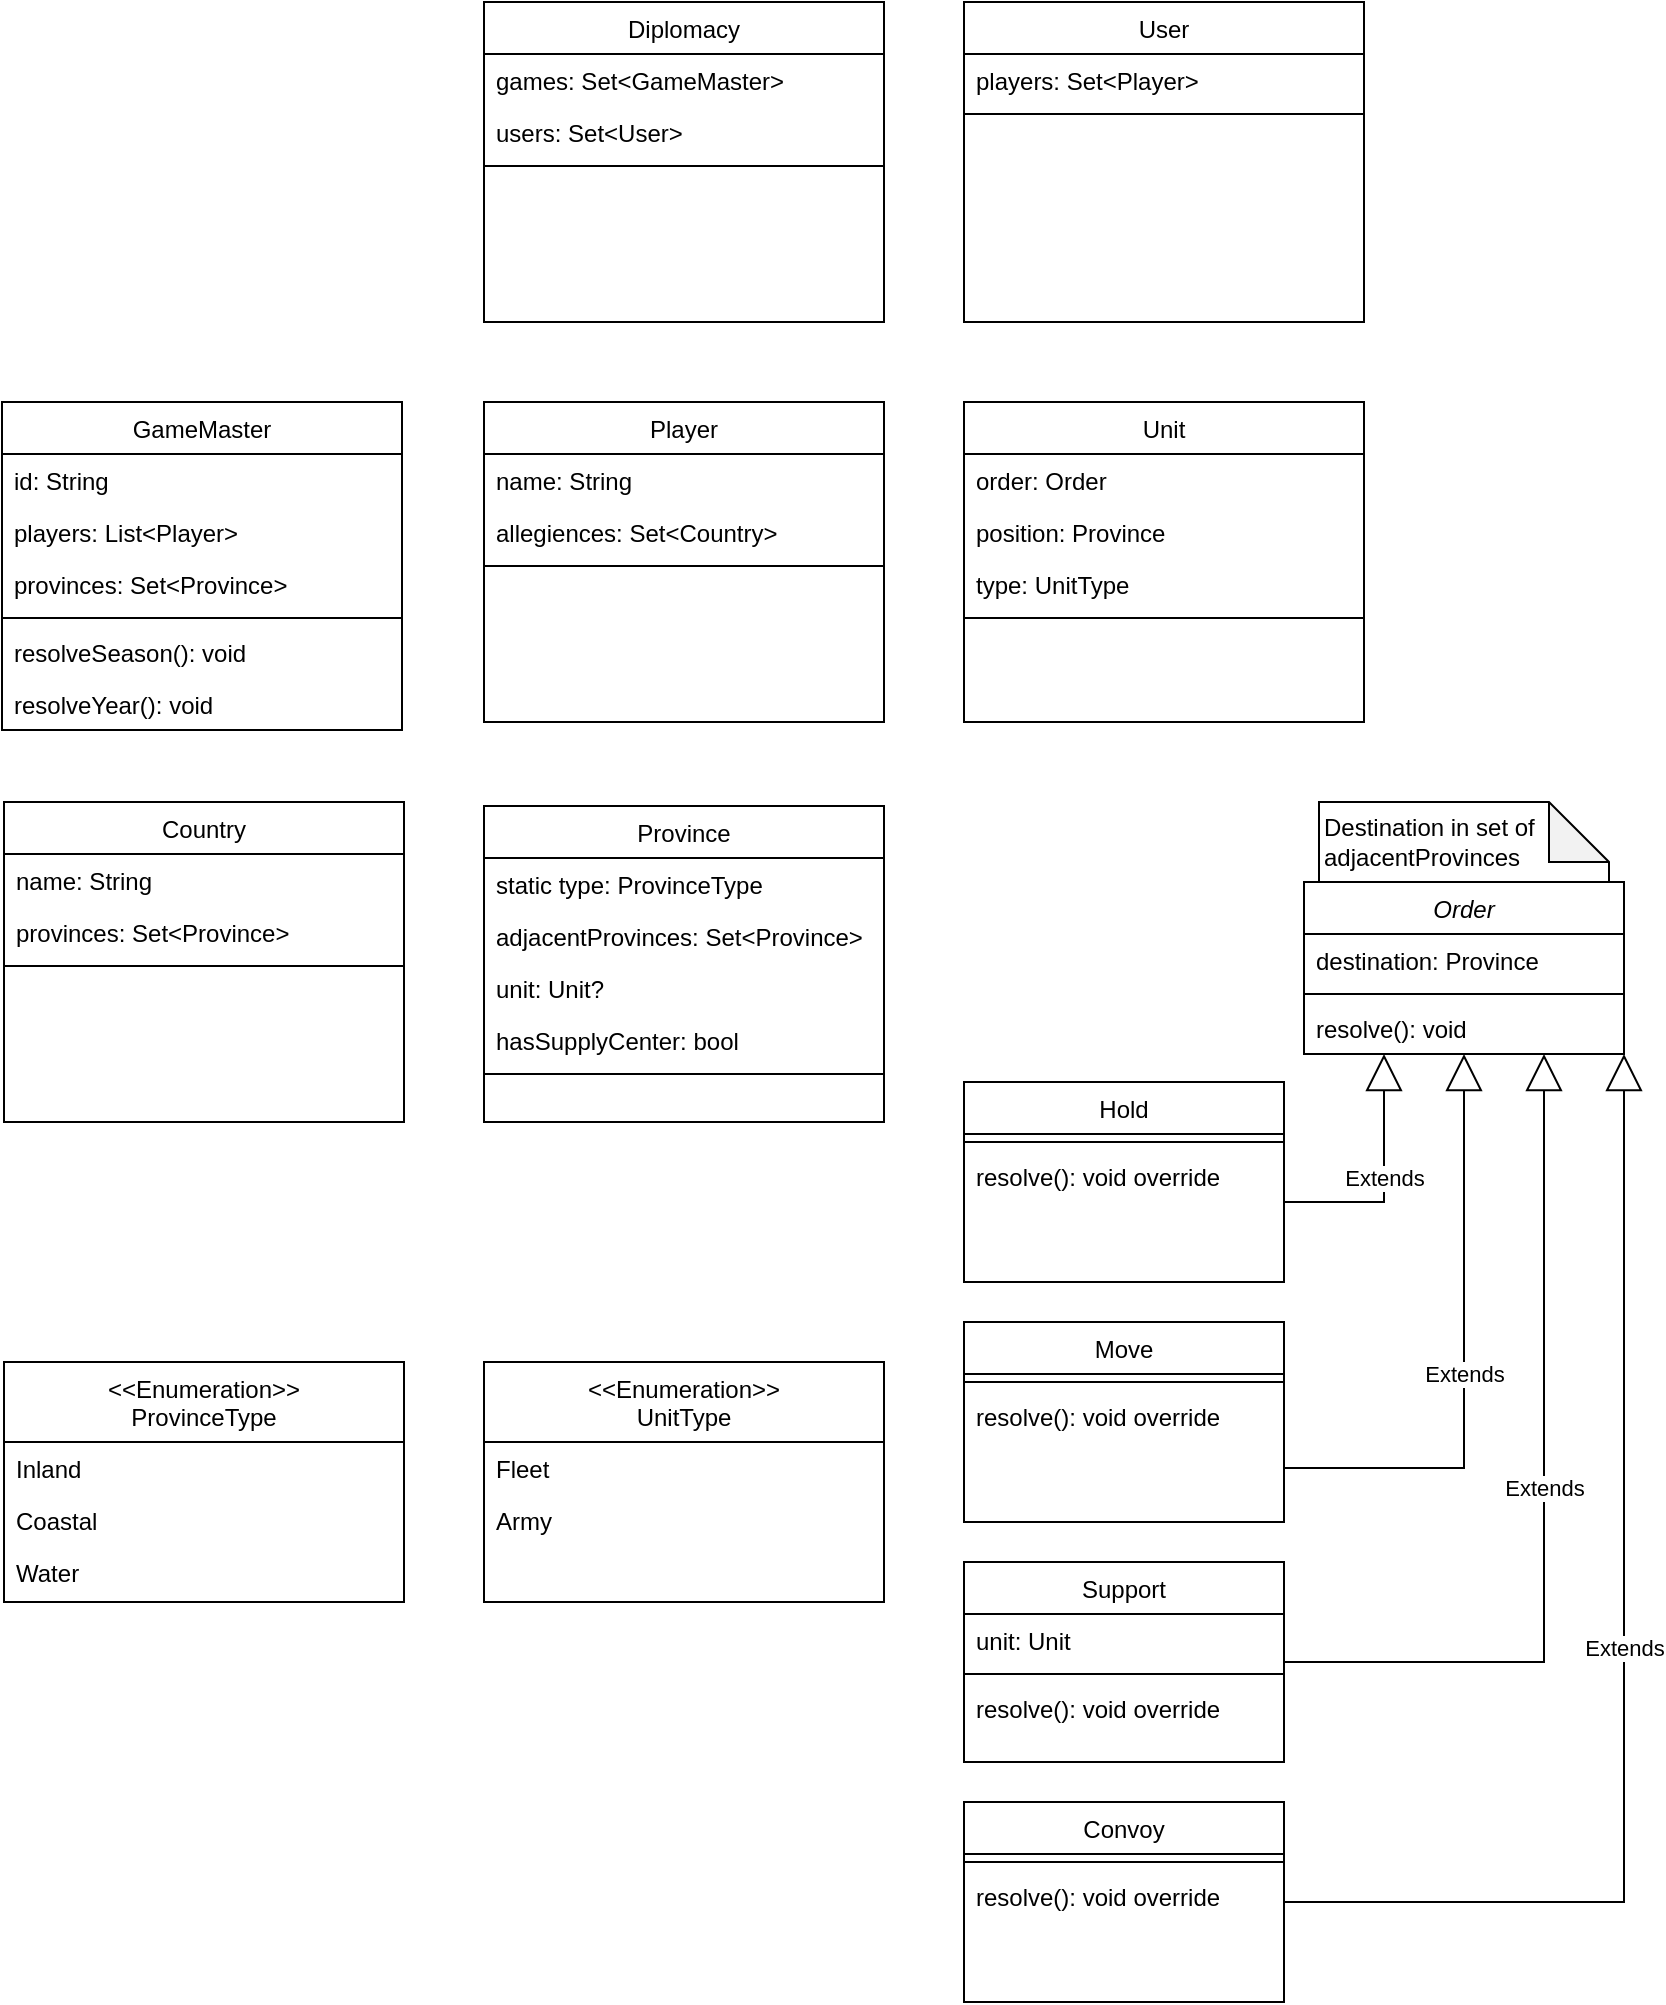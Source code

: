 <mxfile>
    <diagram id="C5RBs43oDa-KdzZeNtuy" name="Page-1">
        <mxGraphModel dx="793" dy="3094" grid="1" gridSize="10" guides="1" tooltips="1" connect="1" arrows="1" fold="1" page="1" pageScale="1" pageWidth="827" pageHeight="1169" math="0" shadow="0">
            <root>
                <mxCell id="WIyWlLk6GJQsqaUBKTNV-0"/>
                <mxCell id="WIyWlLk6GJQsqaUBKTNV-1" parent="WIyWlLk6GJQsqaUBKTNV-0"/>
                <mxCell id="zkfFHV4jXpPFQw0GAbJ--0" value="Player" style="swimlane;fontStyle=0;align=center;verticalAlign=top;childLayout=stackLayout;horizontal=1;startSize=26;horizontalStack=0;resizeParent=1;resizeLast=0;collapsible=1;marginBottom=0;rounded=0;shadow=0;strokeWidth=1;" parent="WIyWlLk6GJQsqaUBKTNV-1" vertex="1">
                    <mxGeometry x="281" y="-1120" width="200" height="160" as="geometry">
                        <mxRectangle x="230" y="140" width="160" height="26" as="alternateBounds"/>
                    </mxGeometry>
                </mxCell>
                <mxCell id="zkfFHV4jXpPFQw0GAbJ--1" value="name: String" style="text;align=left;verticalAlign=top;spacingLeft=4;spacingRight=4;overflow=hidden;rotatable=0;points=[[0,0.5],[1,0.5]];portConstraint=eastwest;" parent="zkfFHV4jXpPFQw0GAbJ--0" vertex="1">
                    <mxGeometry y="26" width="200" height="26" as="geometry"/>
                </mxCell>
                <mxCell id="JGBPkLxdLSC7HD267_Li-28" value="allegiences: Set&lt;Country&gt;" style="text;align=left;verticalAlign=top;spacingLeft=4;spacingRight=4;overflow=hidden;rotatable=0;points=[[0,0.5],[1,0.5]];portConstraint=eastwest;" parent="zkfFHV4jXpPFQw0GAbJ--0" vertex="1">
                    <mxGeometry y="52" width="200" height="26" as="geometry"/>
                </mxCell>
                <mxCell id="zkfFHV4jXpPFQw0GAbJ--4" value="" style="line;html=1;strokeWidth=1;align=left;verticalAlign=middle;spacingTop=-1;spacingLeft=3;spacingRight=3;rotatable=0;labelPosition=right;points=[];portConstraint=eastwest;" parent="zkfFHV4jXpPFQw0GAbJ--0" vertex="1">
                    <mxGeometry y="78" width="200" height="8" as="geometry"/>
                </mxCell>
                <mxCell id="JGBPkLxdLSC7HD267_Li-18" value="Province" style="swimlane;fontStyle=0;align=center;verticalAlign=top;childLayout=stackLayout;horizontal=1;startSize=26;horizontalStack=0;resizeParent=1;resizeLast=0;collapsible=1;marginBottom=0;rounded=0;shadow=0;strokeWidth=1;" parent="WIyWlLk6GJQsqaUBKTNV-1" vertex="1">
                    <mxGeometry x="281" y="-918" width="200" height="158" as="geometry">
                        <mxRectangle x="230" y="140" width="160" height="26" as="alternateBounds"/>
                    </mxGeometry>
                </mxCell>
                <mxCell id="JGBPkLxdLSC7HD267_Li-22" value="static type: ProvinceType" style="text;align=left;verticalAlign=top;spacingLeft=4;spacingRight=4;overflow=hidden;rotatable=0;points=[[0,0.5],[1,0.5]];portConstraint=eastwest;" parent="JGBPkLxdLSC7HD267_Li-18" vertex="1">
                    <mxGeometry y="26" width="200" height="26" as="geometry"/>
                </mxCell>
                <mxCell id="46RMJYzjXEDaTq2aA9Gf-13" value="adjacentProvinces: Set&lt;Province&gt;" style="text;align=left;verticalAlign=top;spacingLeft=4;spacingRight=4;overflow=hidden;rotatable=0;points=[[0,0.5],[1,0.5]];portConstraint=eastwest;" parent="JGBPkLxdLSC7HD267_Li-18" vertex="1">
                    <mxGeometry y="52" width="200" height="26" as="geometry"/>
                </mxCell>
                <mxCell id="46RMJYzjXEDaTq2aA9Gf-12" value="unit: Unit?" style="text;align=left;verticalAlign=top;spacingLeft=4;spacingRight=4;overflow=hidden;rotatable=0;points=[[0,0.5],[1,0.5]];portConstraint=eastwest;" parent="JGBPkLxdLSC7HD267_Li-18" vertex="1">
                    <mxGeometry y="78" width="200" height="26" as="geometry"/>
                </mxCell>
                <mxCell id="JGBPkLxdLSC7HD267_Li-36" value="hasSupplyCenter: bool" style="text;align=left;verticalAlign=top;spacingLeft=4;spacingRight=4;overflow=hidden;rotatable=0;points=[[0,0.5],[1,0.5]];portConstraint=eastwest;" parent="JGBPkLxdLSC7HD267_Li-18" vertex="1">
                    <mxGeometry y="104" width="200" height="26" as="geometry"/>
                </mxCell>
                <mxCell id="JGBPkLxdLSC7HD267_Li-19" value="" style="line;html=1;strokeWidth=1;align=left;verticalAlign=middle;spacingTop=-1;spacingLeft=3;spacingRight=3;rotatable=0;labelPosition=right;points=[];portConstraint=eastwest;" parent="JGBPkLxdLSC7HD267_Li-18" vertex="1">
                    <mxGeometry y="130" width="200" height="8" as="geometry"/>
                </mxCell>
                <mxCell id="JGBPkLxdLSC7HD267_Li-23" value="&lt;&lt;Enumeration&gt;&gt;&#10;ProvinceType" style="swimlane;fontStyle=0;align=center;verticalAlign=top;childLayout=stackLayout;horizontal=1;startSize=40;horizontalStack=0;resizeParent=1;resizeLast=0;collapsible=1;marginBottom=0;rounded=0;shadow=0;strokeWidth=1;" parent="WIyWlLk6GJQsqaUBKTNV-1" vertex="1">
                    <mxGeometry x="41" y="-640" width="200" height="120" as="geometry">
                        <mxRectangle x="10" y="450" width="160" height="26" as="alternateBounds"/>
                    </mxGeometry>
                </mxCell>
                <mxCell id="JGBPkLxdLSC7HD267_Li-24" value="Inland" style="text;align=left;verticalAlign=top;spacingLeft=4;spacingRight=4;overflow=hidden;rotatable=0;points=[[0,0.5],[1,0.5]];portConstraint=eastwest;" parent="JGBPkLxdLSC7HD267_Li-23" vertex="1">
                    <mxGeometry y="40" width="200" height="26" as="geometry"/>
                </mxCell>
                <mxCell id="JGBPkLxdLSC7HD267_Li-27" value="Coastal" style="text;align=left;verticalAlign=top;spacingLeft=4;spacingRight=4;overflow=hidden;rotatable=0;points=[[0,0.5],[1,0.5]];portConstraint=eastwest;" parent="JGBPkLxdLSC7HD267_Li-23" vertex="1">
                    <mxGeometry y="66" width="200" height="26" as="geometry"/>
                </mxCell>
                <mxCell id="JGBPkLxdLSC7HD267_Li-26" value="Water" style="text;align=left;verticalAlign=top;spacingLeft=4;spacingRight=4;overflow=hidden;rotatable=0;points=[[0,0.5],[1,0.5]];portConstraint=eastwest;" parent="JGBPkLxdLSC7HD267_Li-23" vertex="1">
                    <mxGeometry y="92" width="200" height="28" as="geometry"/>
                </mxCell>
                <mxCell id="JGBPkLxdLSC7HD267_Li-30" value="Country" style="swimlane;fontStyle=0;align=center;verticalAlign=top;childLayout=stackLayout;horizontal=1;startSize=26;horizontalStack=0;resizeParent=1;resizeLast=0;collapsible=1;marginBottom=0;rounded=0;shadow=0;strokeWidth=1;" parent="WIyWlLk6GJQsqaUBKTNV-1" vertex="1">
                    <mxGeometry x="41" y="-920" width="200" height="160" as="geometry">
                        <mxRectangle x="230" y="140" width="160" height="26" as="alternateBounds"/>
                    </mxGeometry>
                </mxCell>
                <mxCell id="JGBPkLxdLSC7HD267_Li-31" value="name: String" style="text;align=left;verticalAlign=top;spacingLeft=4;spacingRight=4;overflow=hidden;rotatable=0;points=[[0,0.5],[1,0.5]];portConstraint=eastwest;" parent="JGBPkLxdLSC7HD267_Li-30" vertex="1">
                    <mxGeometry y="26" width="200" height="26" as="geometry"/>
                </mxCell>
                <mxCell id="JGBPkLxdLSC7HD267_Li-35" value="provinces: Set&lt;Province&gt;" style="text;align=left;verticalAlign=top;spacingLeft=4;spacingRight=4;overflow=hidden;rotatable=0;points=[[0,0.5],[1,0.5]];portConstraint=eastwest;" parent="JGBPkLxdLSC7HD267_Li-30" vertex="1">
                    <mxGeometry y="52" width="200" height="26" as="geometry"/>
                </mxCell>
                <mxCell id="JGBPkLxdLSC7HD267_Li-33" value="" style="line;html=1;strokeWidth=1;align=left;verticalAlign=middle;spacingTop=-1;spacingLeft=3;spacingRight=3;rotatable=0;labelPosition=right;points=[];portConstraint=eastwest;" parent="JGBPkLxdLSC7HD267_Li-30" vertex="1">
                    <mxGeometry y="78" width="200" height="8" as="geometry"/>
                </mxCell>
                <mxCell id="46RMJYzjXEDaTq2aA9Gf-0" value="Order" style="swimlane;fontStyle=2;align=center;verticalAlign=top;childLayout=stackLayout;horizontal=1;startSize=26;horizontalStack=0;resizeParent=1;resizeLast=0;collapsible=1;marginBottom=0;rounded=0;shadow=0;strokeWidth=1;" parent="WIyWlLk6GJQsqaUBKTNV-1" vertex="1">
                    <mxGeometry x="691" y="-880" width="160" height="86" as="geometry">
                        <mxRectangle x="230" y="140" width="160" height="26" as="alternateBounds"/>
                    </mxGeometry>
                </mxCell>
                <mxCell id="uRcr4P55_PJo6zatVVM9-5" value="destination: Province" style="text;align=left;verticalAlign=top;spacingLeft=4;spacingRight=4;overflow=hidden;rotatable=0;points=[[0,0.5],[1,0.5]];portConstraint=eastwest;" parent="46RMJYzjXEDaTq2aA9Gf-0" vertex="1">
                    <mxGeometry y="26" width="160" height="26" as="geometry"/>
                </mxCell>
                <mxCell id="46RMJYzjXEDaTq2aA9Gf-3" value="" style="line;html=1;strokeWidth=1;align=left;verticalAlign=middle;spacingTop=-1;spacingLeft=3;spacingRight=3;rotatable=0;labelPosition=right;points=[];portConstraint=eastwest;" parent="46RMJYzjXEDaTq2aA9Gf-0" vertex="1">
                    <mxGeometry y="52" width="160" height="8" as="geometry"/>
                </mxCell>
                <mxCell id="uRcr4P55_PJo6zatVVM9-22" value="resolve(): void" style="text;align=left;verticalAlign=top;spacingLeft=4;spacingRight=4;overflow=hidden;rotatable=0;points=[[0,0.5],[1,0.5]];portConstraint=eastwest;" parent="46RMJYzjXEDaTq2aA9Gf-0" vertex="1">
                    <mxGeometry y="60" width="160" height="26" as="geometry"/>
                </mxCell>
                <mxCell id="46RMJYzjXEDaTq2aA9Gf-5" value="GameMaster" style="swimlane;fontStyle=0;align=center;verticalAlign=top;childLayout=stackLayout;horizontal=1;startSize=26;horizontalStack=0;resizeParent=1;resizeLast=0;collapsible=1;marginBottom=0;rounded=0;shadow=0;strokeWidth=1;" parent="WIyWlLk6GJQsqaUBKTNV-1" vertex="1">
                    <mxGeometry x="40" y="-1120" width="200" height="164" as="geometry">
                        <mxRectangle x="230" y="140" width="160" height="26" as="alternateBounds"/>
                    </mxGeometry>
                </mxCell>
                <mxCell id="rUUhUny3GslK_5L-6Dzf-7" value="id: String" style="text;align=left;verticalAlign=top;spacingLeft=4;spacingRight=4;overflow=hidden;rotatable=0;points=[[0,0.5],[1,0.5]];portConstraint=eastwest;" parent="46RMJYzjXEDaTq2aA9Gf-5" vertex="1">
                    <mxGeometry y="26" width="200" height="26" as="geometry"/>
                </mxCell>
                <mxCell id="46RMJYzjXEDaTq2aA9Gf-7" value="players: List&lt;Player&gt;" style="text;align=left;verticalAlign=top;spacingLeft=4;spacingRight=4;overflow=hidden;rotatable=0;points=[[0,0.5],[1,0.5]];portConstraint=eastwest;" parent="46RMJYzjXEDaTq2aA9Gf-5" vertex="1">
                    <mxGeometry y="52" width="200" height="26" as="geometry"/>
                </mxCell>
                <mxCell id="rUUhUny3GslK_5L-6Dzf-0" value="provinces: Set&lt;Province&gt;" style="text;align=left;verticalAlign=top;spacingLeft=4;spacingRight=4;overflow=hidden;rotatable=0;points=[[0,0.5],[1,0.5]];portConstraint=eastwest;" parent="46RMJYzjXEDaTq2aA9Gf-5" vertex="1">
                    <mxGeometry y="78" width="200" height="26" as="geometry"/>
                </mxCell>
                <mxCell id="46RMJYzjXEDaTq2aA9Gf-9" value="" style="line;html=1;strokeWidth=1;align=left;verticalAlign=middle;spacingTop=-1;spacingLeft=3;spacingRight=3;rotatable=0;labelPosition=right;points=[];portConstraint=eastwest;" parent="46RMJYzjXEDaTq2aA9Gf-5" vertex="1">
                    <mxGeometry y="104" width="200" height="8" as="geometry"/>
                </mxCell>
                <mxCell id="46RMJYzjXEDaTq2aA9Gf-10" value="resolveSeason(): void" style="text;align=left;verticalAlign=top;spacingLeft=4;spacingRight=4;overflow=hidden;rotatable=0;points=[[0,0.5],[1,0.5]];portConstraint=eastwest;" parent="46RMJYzjXEDaTq2aA9Gf-5" vertex="1">
                    <mxGeometry y="112" width="200" height="26" as="geometry"/>
                </mxCell>
                <mxCell id="rUUhUny3GslK_5L-6Dzf-1" value="resolveYear(): void" style="text;align=left;verticalAlign=top;spacingLeft=4;spacingRight=4;overflow=hidden;rotatable=0;points=[[0,0.5],[1,0.5]];portConstraint=eastwest;" parent="46RMJYzjXEDaTq2aA9Gf-5" vertex="1">
                    <mxGeometry y="138" width="200" height="26" as="geometry"/>
                </mxCell>
                <mxCell id="uRcr4P55_PJo6zatVVM9-0" value="Unit" style="swimlane;fontStyle=0;align=center;verticalAlign=top;childLayout=stackLayout;horizontal=1;startSize=26;horizontalStack=0;resizeParent=1;resizeLast=0;collapsible=1;marginBottom=0;rounded=0;shadow=0;strokeWidth=1;" parent="WIyWlLk6GJQsqaUBKTNV-1" vertex="1">
                    <mxGeometry x="521" y="-1120" width="200" height="160" as="geometry">
                        <mxRectangle x="230" y="140" width="160" height="26" as="alternateBounds"/>
                    </mxGeometry>
                </mxCell>
                <mxCell id="uRcr4P55_PJo6zatVVM9-2" value="order: Order" style="text;align=left;verticalAlign=top;spacingLeft=4;spacingRight=4;overflow=hidden;rotatable=0;points=[[0,0.5],[1,0.5]];portConstraint=eastwest;" parent="uRcr4P55_PJo6zatVVM9-0" vertex="1">
                    <mxGeometry y="26" width="200" height="26" as="geometry"/>
                </mxCell>
                <mxCell id="uRcr4P55_PJo6zatVVM9-24" value="position: Province" style="text;align=left;verticalAlign=top;spacingLeft=4;spacingRight=4;overflow=hidden;rotatable=0;points=[[0,0.5],[1,0.5]];portConstraint=eastwest;" parent="uRcr4P55_PJo6zatVVM9-0" vertex="1">
                    <mxGeometry y="52" width="200" height="26" as="geometry"/>
                </mxCell>
                <mxCell id="uRcr4P55_PJo6zatVVM9-23" value="type: UnitType" style="text;align=left;verticalAlign=top;spacingLeft=4;spacingRight=4;overflow=hidden;rotatable=0;points=[[0,0.5],[1,0.5]];portConstraint=eastwest;" parent="uRcr4P55_PJo6zatVVM9-0" vertex="1">
                    <mxGeometry y="78" width="200" height="26" as="geometry"/>
                </mxCell>
                <mxCell id="uRcr4P55_PJo6zatVVM9-1" value="" style="line;html=1;strokeWidth=1;align=left;verticalAlign=middle;spacingTop=-1;spacingLeft=3;spacingRight=3;rotatable=0;labelPosition=right;points=[];portConstraint=eastwest;" parent="uRcr4P55_PJo6zatVVM9-0" vertex="1">
                    <mxGeometry y="104" width="200" height="8" as="geometry"/>
                </mxCell>
                <mxCell id="uRcr4P55_PJo6zatVVM9-6" value="Destination in set of adjacentProvinces" style="shape=note;whiteSpace=wrap;html=1;backgroundOutline=1;darkOpacity=0.05;align=left;" parent="WIyWlLk6GJQsqaUBKTNV-1" vertex="1">
                    <mxGeometry x="698.5" y="-920" width="145" height="40" as="geometry"/>
                </mxCell>
                <mxCell id="uRcr4P55_PJo6zatVVM9-9" value="Hold" style="swimlane;fontStyle=0;align=center;verticalAlign=top;childLayout=stackLayout;horizontal=1;startSize=26;horizontalStack=0;resizeParent=1;resizeLast=0;collapsible=1;marginBottom=0;rounded=0;shadow=0;strokeWidth=1;" parent="WIyWlLk6GJQsqaUBKTNV-1" vertex="1">
                    <mxGeometry x="521" y="-780" width="160" height="100" as="geometry">
                        <mxRectangle x="230" y="140" width="160" height="26" as="alternateBounds"/>
                    </mxGeometry>
                </mxCell>
                <mxCell id="uRcr4P55_PJo6zatVVM9-11" value="" style="line;html=1;strokeWidth=1;align=left;verticalAlign=middle;spacingTop=-1;spacingLeft=3;spacingRight=3;rotatable=0;labelPosition=right;points=[];portConstraint=eastwest;" parent="uRcr4P55_PJo6zatVVM9-9" vertex="1">
                    <mxGeometry y="26" width="160" height="8" as="geometry"/>
                </mxCell>
                <mxCell id="uRcr4P55_PJo6zatVVM9-30" value="resolve(): void override" style="text;align=left;verticalAlign=top;spacingLeft=4;spacingRight=4;overflow=hidden;rotatable=0;points=[[0,0.5],[1,0.5]];portConstraint=eastwest;" parent="uRcr4P55_PJo6zatVVM9-9" vertex="1">
                    <mxGeometry y="34" width="160" height="26" as="geometry"/>
                </mxCell>
                <mxCell id="uRcr4P55_PJo6zatVVM9-12" value="Extends" style="endArrow=block;endSize=16;endFill=0;html=1;rounded=0;edgeStyle=orthogonalEdgeStyle;entryX=0.25;entryY=1;entryDx=0;entryDy=0;" parent="WIyWlLk6GJQsqaUBKTNV-1" source="uRcr4P55_PJo6zatVVM9-9" target="46RMJYzjXEDaTq2aA9Gf-0" edge="1">
                    <mxGeometry width="160" relative="1" as="geometry">
                        <mxPoint x="1121" y="-30" as="sourcePoint"/>
                        <mxPoint x="761" y="-460" as="targetPoint"/>
                        <Array as="points">
                            <mxPoint x="731" y="-720"/>
                        </Array>
                    </mxGeometry>
                </mxCell>
                <mxCell id="uRcr4P55_PJo6zatVVM9-13" value="Move" style="swimlane;fontStyle=0;align=center;verticalAlign=top;childLayout=stackLayout;horizontal=1;startSize=26;horizontalStack=0;resizeParent=1;resizeLast=0;collapsible=1;marginBottom=0;rounded=0;shadow=0;strokeWidth=1;" parent="WIyWlLk6GJQsqaUBKTNV-1" vertex="1">
                    <mxGeometry x="521" y="-660" width="160" height="100" as="geometry">
                        <mxRectangle x="230" y="140" width="160" height="26" as="alternateBounds"/>
                    </mxGeometry>
                </mxCell>
                <mxCell id="uRcr4P55_PJo6zatVVM9-14" value="" style="line;html=1;strokeWidth=1;align=left;verticalAlign=middle;spacingTop=-1;spacingLeft=3;spacingRight=3;rotatable=0;labelPosition=right;points=[];portConstraint=eastwest;" parent="uRcr4P55_PJo6zatVVM9-13" vertex="1">
                    <mxGeometry y="26" width="160" height="8" as="geometry"/>
                </mxCell>
                <mxCell id="uRcr4P55_PJo6zatVVM9-31" value="resolve(): void override" style="text;align=left;verticalAlign=top;spacingLeft=4;spacingRight=4;overflow=hidden;rotatable=0;points=[[0,0.5],[1,0.5]];portConstraint=eastwest;" parent="uRcr4P55_PJo6zatVVM9-13" vertex="1">
                    <mxGeometry y="34" width="160" height="26" as="geometry"/>
                </mxCell>
                <mxCell id="uRcr4P55_PJo6zatVVM9-15" value="Support" style="swimlane;fontStyle=0;align=center;verticalAlign=top;childLayout=stackLayout;horizontal=1;startSize=26;horizontalStack=0;resizeParent=1;resizeLast=0;collapsible=1;marginBottom=0;rounded=0;shadow=0;strokeWidth=1;" parent="WIyWlLk6GJQsqaUBKTNV-1" vertex="1">
                    <mxGeometry x="521" y="-540" width="160" height="100" as="geometry">
                        <mxRectangle x="230" y="140" width="160" height="26" as="alternateBounds"/>
                    </mxGeometry>
                </mxCell>
                <mxCell id="uRcr4P55_PJo6zatVVM9-34" value="unit: Unit" style="text;align=left;verticalAlign=top;spacingLeft=4;spacingRight=4;overflow=hidden;rotatable=0;points=[[0,0.5],[1,0.5]];portConstraint=eastwest;" parent="uRcr4P55_PJo6zatVVM9-15" vertex="1">
                    <mxGeometry y="26" width="160" height="26" as="geometry"/>
                </mxCell>
                <mxCell id="uRcr4P55_PJo6zatVVM9-16" value="" style="line;html=1;strokeWidth=1;align=left;verticalAlign=middle;spacingTop=-1;spacingLeft=3;spacingRight=3;rotatable=0;labelPosition=right;points=[];portConstraint=eastwest;" parent="uRcr4P55_PJo6zatVVM9-15" vertex="1">
                    <mxGeometry y="52" width="160" height="8" as="geometry"/>
                </mxCell>
                <mxCell id="uRcr4P55_PJo6zatVVM9-32" value="resolve(): void override" style="text;align=left;verticalAlign=top;spacingLeft=4;spacingRight=4;overflow=hidden;rotatable=0;points=[[0,0.5],[1,0.5]];portConstraint=eastwest;" parent="uRcr4P55_PJo6zatVVM9-15" vertex="1">
                    <mxGeometry y="60" width="160" height="26" as="geometry"/>
                </mxCell>
                <mxCell id="uRcr4P55_PJo6zatVVM9-17" value="Convoy" style="swimlane;fontStyle=0;align=center;verticalAlign=top;childLayout=stackLayout;horizontal=1;startSize=26;horizontalStack=0;resizeParent=1;resizeLast=0;collapsible=1;marginBottom=0;rounded=0;shadow=0;strokeWidth=1;" parent="WIyWlLk6GJQsqaUBKTNV-1" vertex="1">
                    <mxGeometry x="521" y="-420" width="160" height="100" as="geometry">
                        <mxRectangle x="230" y="140" width="160" height="26" as="alternateBounds"/>
                    </mxGeometry>
                </mxCell>
                <mxCell id="uRcr4P55_PJo6zatVVM9-18" value="" style="line;html=1;strokeWidth=1;align=left;verticalAlign=middle;spacingTop=-1;spacingLeft=3;spacingRight=3;rotatable=0;labelPosition=right;points=[];portConstraint=eastwest;" parent="uRcr4P55_PJo6zatVVM9-17" vertex="1">
                    <mxGeometry y="26" width="160" height="8" as="geometry"/>
                </mxCell>
                <mxCell id="uRcr4P55_PJo6zatVVM9-33" value="resolve(): void override" style="text;align=left;verticalAlign=top;spacingLeft=4;spacingRight=4;overflow=hidden;rotatable=0;points=[[0,0.5],[1,0.5]];portConstraint=eastwest;" parent="uRcr4P55_PJo6zatVVM9-17" vertex="1">
                    <mxGeometry y="34" width="160" height="26" as="geometry"/>
                </mxCell>
                <mxCell id="uRcr4P55_PJo6zatVVM9-19" value="Extends" style="endArrow=block;endSize=16;endFill=0;html=1;rounded=0;edgeStyle=orthogonalEdgeStyle;entryX=0.5;entryY=1;entryDx=0;entryDy=0;exitX=1;exitY=0.5;exitDx=0;exitDy=0;" parent="WIyWlLk6GJQsqaUBKTNV-1" source="uRcr4P55_PJo6zatVVM9-13" target="46RMJYzjXEDaTq2aA9Gf-0" edge="1">
                    <mxGeometry width="160" relative="1" as="geometry">
                        <mxPoint x="691" y="-677" as="sourcePoint"/>
                        <mxPoint x="781" y="-784" as="targetPoint"/>
                        <Array as="points">
                            <mxPoint x="771" y="-587"/>
                        </Array>
                    </mxGeometry>
                </mxCell>
                <mxCell id="uRcr4P55_PJo6zatVVM9-20" value="Extends" style="endArrow=block;endSize=16;endFill=0;html=1;rounded=0;edgeStyle=orthogonalEdgeStyle;entryX=0.75;entryY=1;entryDx=0;entryDy=0;exitX=1;exitY=0.5;exitDx=0;exitDy=0;" parent="WIyWlLk6GJQsqaUBKTNV-1" source="uRcr4P55_PJo6zatVVM9-15" target="46RMJYzjXEDaTq2aA9Gf-0" edge="1">
                    <mxGeometry width="160" relative="1" as="geometry">
                        <mxPoint x="691" y="-577" as="sourcePoint"/>
                        <mxPoint x="781" y="-784" as="targetPoint"/>
                        <Array as="points">
                            <mxPoint x="811" y="-490"/>
                        </Array>
                    </mxGeometry>
                </mxCell>
                <mxCell id="uRcr4P55_PJo6zatVVM9-21" value="Extends" style="endArrow=block;endSize=16;endFill=0;html=1;rounded=0;edgeStyle=orthogonalEdgeStyle;entryX=1;entryY=1;entryDx=0;entryDy=0;exitX=1;exitY=0.5;exitDx=0;exitDy=0;" parent="WIyWlLk6GJQsqaUBKTNV-1" source="uRcr4P55_PJo6zatVVM9-17" target="46RMJYzjXEDaTq2aA9Gf-0" edge="1">
                    <mxGeometry width="160" relative="1" as="geometry">
                        <mxPoint x="691" y="-477" as="sourcePoint"/>
                        <mxPoint x="821" y="-784" as="targetPoint"/>
                        <Array as="points">
                            <mxPoint x="851" y="-370"/>
                        </Array>
                    </mxGeometry>
                </mxCell>
                <mxCell id="uRcr4P55_PJo6zatVVM9-25" value="&lt;&lt;Enumeration&gt;&gt;&#10;UnitType" style="swimlane;fontStyle=0;align=center;verticalAlign=top;childLayout=stackLayout;horizontal=1;startSize=40;horizontalStack=0;resizeParent=1;resizeLast=0;collapsible=1;marginBottom=0;rounded=0;shadow=0;strokeWidth=1;" parent="WIyWlLk6GJQsqaUBKTNV-1" vertex="1">
                    <mxGeometry x="281" y="-640" width="200" height="120" as="geometry">
                        <mxRectangle x="10" y="450" width="160" height="26" as="alternateBounds"/>
                    </mxGeometry>
                </mxCell>
                <mxCell id="uRcr4P55_PJo6zatVVM9-27" value="Fleet" style="text;align=left;verticalAlign=top;spacingLeft=4;spacingRight=4;overflow=hidden;rotatable=0;points=[[0,0.5],[1,0.5]];portConstraint=eastwest;" parent="uRcr4P55_PJo6zatVVM9-25" vertex="1">
                    <mxGeometry y="40" width="200" height="26" as="geometry"/>
                </mxCell>
                <mxCell id="uRcr4P55_PJo6zatVVM9-28" value="Army" style="text;align=left;verticalAlign=top;spacingLeft=4;spacingRight=4;overflow=hidden;rotatable=0;points=[[0,0.5],[1,0.5]];portConstraint=eastwest;" parent="uRcr4P55_PJo6zatVVM9-25" vertex="1">
                    <mxGeometry y="66" width="200" height="26" as="geometry"/>
                </mxCell>
                <mxCell id="uRcr4P55_PJo6zatVVM9-36" value="Diplomacy" style="swimlane;fontStyle=0;align=center;verticalAlign=top;childLayout=stackLayout;horizontal=1;startSize=26;horizontalStack=0;resizeParent=1;resizeLast=0;collapsible=1;marginBottom=0;rounded=0;shadow=0;strokeWidth=1;" parent="WIyWlLk6GJQsqaUBKTNV-1" vertex="1">
                    <mxGeometry x="281" y="-1320" width="200" height="160" as="geometry">
                        <mxRectangle x="230" y="140" width="160" height="26" as="alternateBounds"/>
                    </mxGeometry>
                </mxCell>
                <mxCell id="uRcr4P55_PJo6zatVVM9-37" value="games: Set&lt;GameMaster&gt;" style="text;align=left;verticalAlign=top;spacingLeft=4;spacingRight=4;overflow=hidden;rotatable=0;points=[[0,0.5],[1,0.5]];portConstraint=eastwest;" parent="uRcr4P55_PJo6zatVVM9-36" vertex="1">
                    <mxGeometry y="26" width="200" height="26" as="geometry"/>
                </mxCell>
                <mxCell id="rUUhUny3GslK_5L-6Dzf-2" value="users: Set&lt;User&gt;" style="text;align=left;verticalAlign=top;spacingLeft=4;spacingRight=4;overflow=hidden;rotatable=0;points=[[0,0.5],[1,0.5]];portConstraint=eastwest;" parent="uRcr4P55_PJo6zatVVM9-36" vertex="1">
                    <mxGeometry y="52" width="200" height="26" as="geometry"/>
                </mxCell>
                <mxCell id="uRcr4P55_PJo6zatVVM9-39" value="" style="line;html=1;strokeWidth=1;align=left;verticalAlign=middle;spacingTop=-1;spacingLeft=3;spacingRight=3;rotatable=0;labelPosition=right;points=[];portConstraint=eastwest;" parent="uRcr4P55_PJo6zatVVM9-36" vertex="1">
                    <mxGeometry y="78" width="200" height="8" as="geometry"/>
                </mxCell>
                <mxCell id="rUUhUny3GslK_5L-6Dzf-3" value="User" style="swimlane;fontStyle=0;align=center;verticalAlign=top;childLayout=stackLayout;horizontal=1;startSize=26;horizontalStack=0;resizeParent=1;resizeLast=0;collapsible=1;marginBottom=0;rounded=0;shadow=0;strokeWidth=1;" parent="WIyWlLk6GJQsqaUBKTNV-1" vertex="1">
                    <mxGeometry x="521" y="-1320" width="200" height="160" as="geometry">
                        <mxRectangle x="230" y="140" width="160" height="26" as="alternateBounds"/>
                    </mxGeometry>
                </mxCell>
                <mxCell id="rUUhUny3GslK_5L-6Dzf-4" value="players: Set&lt;Player&gt;" style="text;align=left;verticalAlign=top;spacingLeft=4;spacingRight=4;overflow=hidden;rotatable=0;points=[[0,0.5],[1,0.5]];portConstraint=eastwest;" parent="rUUhUny3GslK_5L-6Dzf-3" vertex="1">
                    <mxGeometry y="26" width="200" height="26" as="geometry"/>
                </mxCell>
                <mxCell id="rUUhUny3GslK_5L-6Dzf-6" value="" style="line;html=1;strokeWidth=1;align=left;verticalAlign=middle;spacingTop=-1;spacingLeft=3;spacingRight=3;rotatable=0;labelPosition=right;points=[];portConstraint=eastwest;" parent="rUUhUny3GslK_5L-6Dzf-3" vertex="1">
                    <mxGeometry y="52" width="200" height="8" as="geometry"/>
                </mxCell>
            </root>
        </mxGraphModel>
    </diagram>
</mxfile>